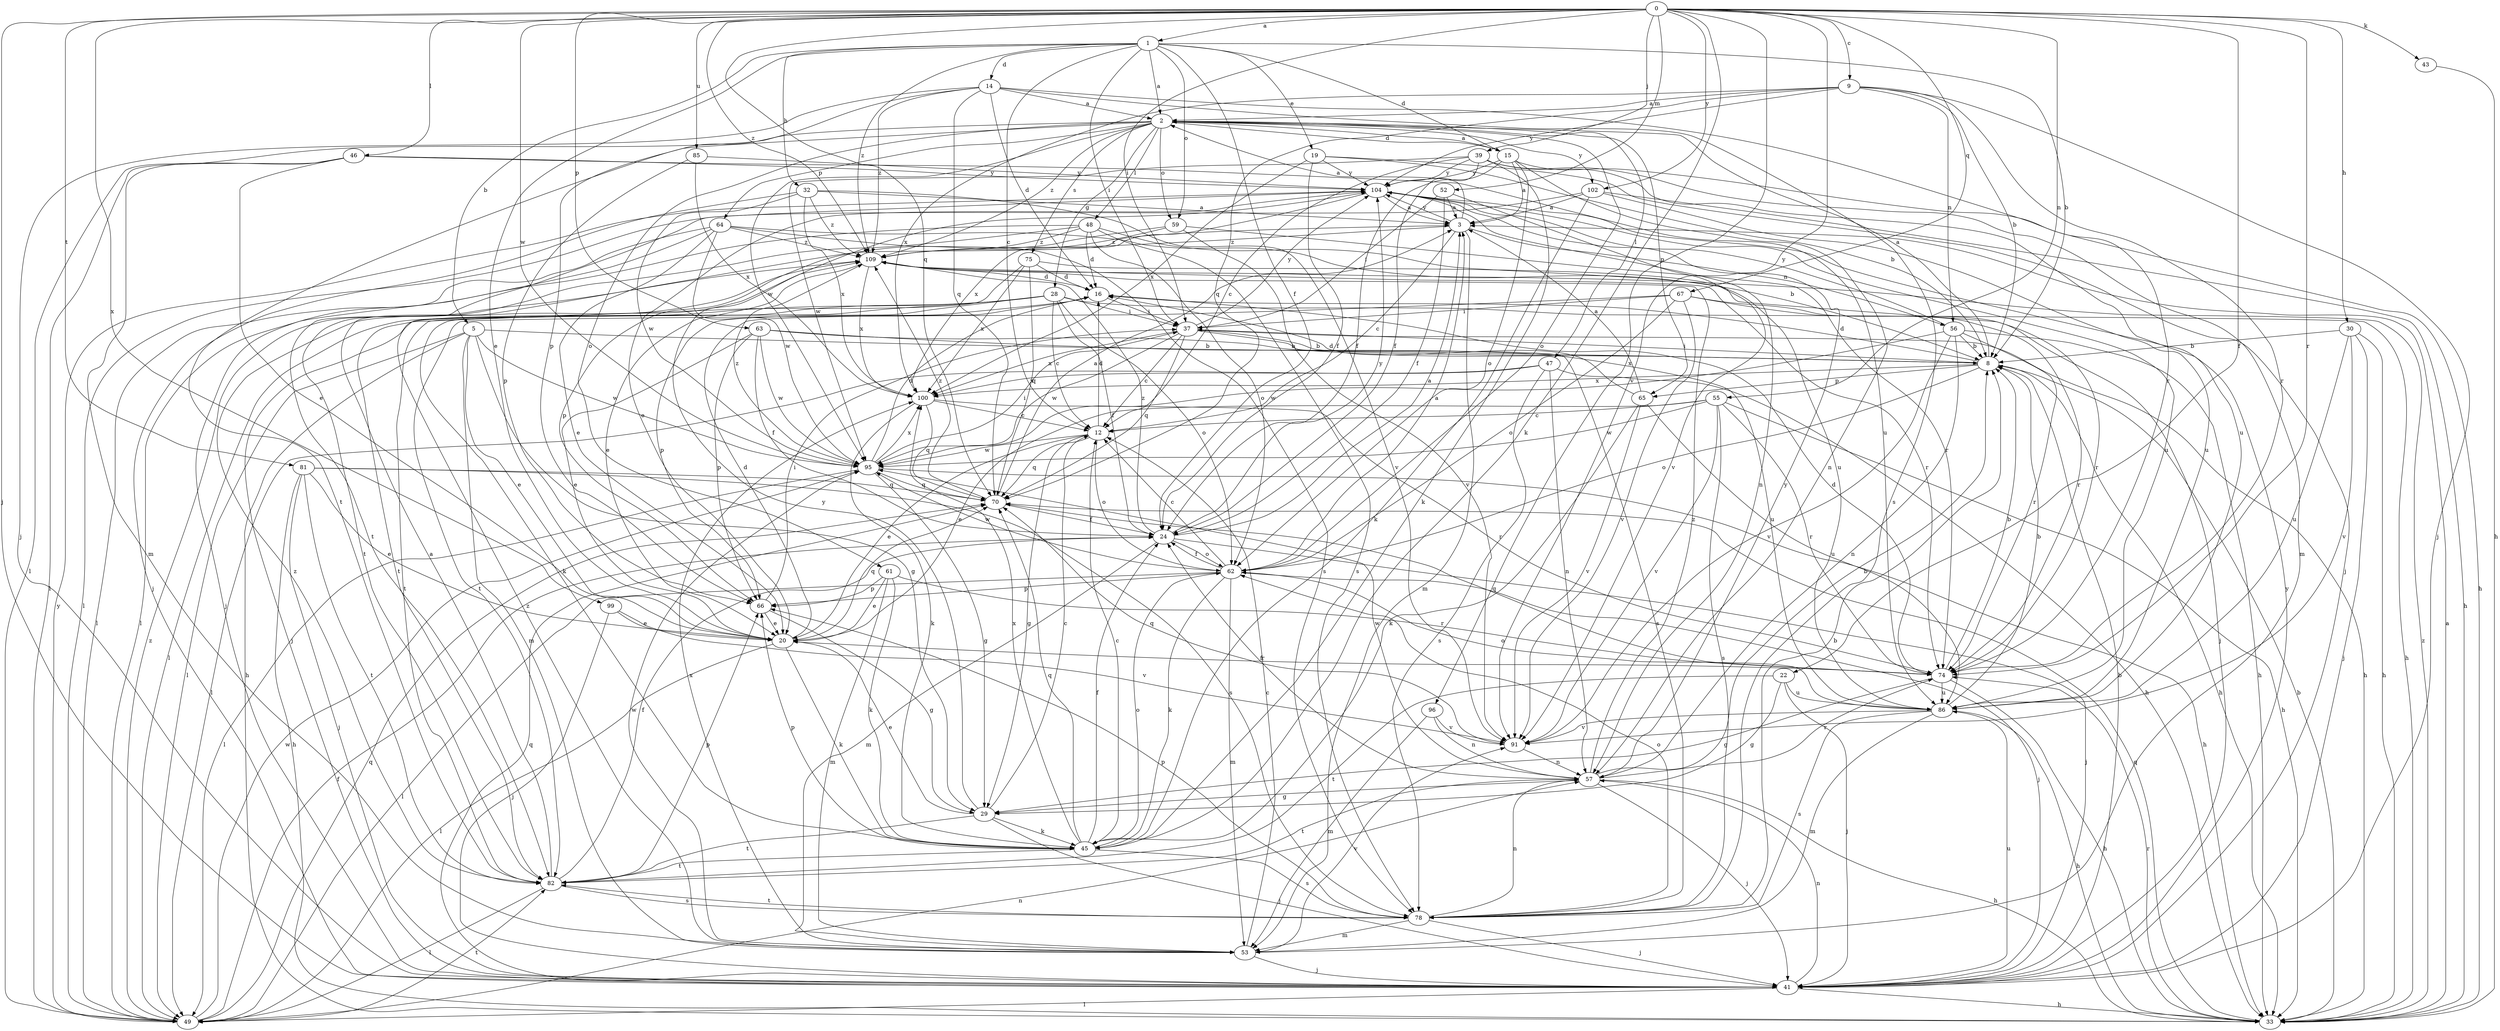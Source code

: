 strict digraph  {
0;
1;
2;
3;
5;
8;
9;
12;
14;
15;
16;
19;
20;
22;
24;
28;
29;
30;
32;
33;
37;
39;
41;
43;
45;
46;
47;
48;
49;
52;
53;
55;
56;
57;
59;
61;
62;
63;
64;
65;
66;
67;
70;
74;
75;
78;
81;
82;
85;
86;
91;
95;
96;
99;
100;
102;
104;
109;
0 -> 1  [label=a];
0 -> 9  [label=c];
0 -> 22  [label=f];
0 -> 30  [label=h];
0 -> 37  [label=i];
0 -> 39  [label=j];
0 -> 41  [label=j];
0 -> 43  [label=k];
0 -> 45  [label=k];
0 -> 46  [label=l];
0 -> 52  [label=m];
0 -> 55  [label=n];
0 -> 63  [label=p];
0 -> 67  [label=q];
0 -> 70  [label=q];
0 -> 74  [label=r];
0 -> 81  [label=t];
0 -> 85  [label=u];
0 -> 91  [label=v];
0 -> 95  [label=w];
0 -> 96  [label=x];
0 -> 99  [label=x];
0 -> 102  [label=y];
0 -> 109  [label=z];
1 -> 2  [label=a];
1 -> 5  [label=b];
1 -> 8  [label=b];
1 -> 12  [label=c];
1 -> 14  [label=d];
1 -> 15  [label=d];
1 -> 19  [label=e];
1 -> 20  [label=e];
1 -> 24  [label=f];
1 -> 32  [label=h];
1 -> 37  [label=i];
1 -> 59  [label=o];
1 -> 109  [label=z];
2 -> 15  [label=d];
2 -> 28  [label=g];
2 -> 47  [label=l];
2 -> 48  [label=l];
2 -> 49  [label=l];
2 -> 59  [label=o];
2 -> 61  [label=o];
2 -> 62  [label=o];
2 -> 64  [label=p];
2 -> 65  [label=p];
2 -> 75  [label=s];
2 -> 82  [label=t];
2 -> 95  [label=w];
2 -> 102  [label=y];
2 -> 109  [label=z];
3 -> 2  [label=a];
3 -> 12  [label=c];
3 -> 53  [label=m];
3 -> 56  [label=n];
3 -> 104  [label=y];
3 -> 109  [label=z];
5 -> 8  [label=b];
5 -> 20  [label=e];
5 -> 29  [label=g];
5 -> 33  [label=h];
5 -> 49  [label=l];
5 -> 53  [label=m];
5 -> 95  [label=w];
8 -> 2  [label=a];
8 -> 16  [label=d];
8 -> 33  [label=h];
8 -> 37  [label=i];
8 -> 62  [label=o];
8 -> 65  [label=p];
8 -> 100  [label=x];
9 -> 2  [label=a];
9 -> 8  [label=b];
9 -> 41  [label=j];
9 -> 56  [label=n];
9 -> 70  [label=q];
9 -> 74  [label=r];
9 -> 100  [label=x];
9 -> 104  [label=y];
12 -> 16  [label=d];
12 -> 20  [label=e];
12 -> 29  [label=g];
12 -> 62  [label=o];
12 -> 70  [label=q];
12 -> 95  [label=w];
14 -> 2  [label=a];
14 -> 16  [label=d];
14 -> 41  [label=j];
14 -> 66  [label=p];
14 -> 70  [label=q];
14 -> 74  [label=r];
14 -> 78  [label=s];
14 -> 109  [label=z];
15 -> 2  [label=a];
15 -> 3  [label=a];
15 -> 24  [label=f];
15 -> 33  [label=h];
15 -> 57  [label=n];
15 -> 62  [label=o];
15 -> 104  [label=y];
16 -> 37  [label=i];
16 -> 66  [label=p];
19 -> 8  [label=b];
19 -> 24  [label=f];
19 -> 41  [label=j];
19 -> 100  [label=x];
19 -> 104  [label=y];
20 -> 16  [label=d];
20 -> 45  [label=k];
20 -> 49  [label=l];
20 -> 70  [label=q];
20 -> 74  [label=r];
22 -> 29  [label=g];
22 -> 41  [label=j];
22 -> 82  [label=t];
22 -> 86  [label=u];
24 -> 3  [label=a];
24 -> 41  [label=j];
24 -> 53  [label=m];
24 -> 62  [label=o];
24 -> 104  [label=y];
24 -> 109  [label=z];
28 -> 12  [label=c];
28 -> 24  [label=f];
28 -> 33  [label=h];
28 -> 37  [label=i];
28 -> 41  [label=j];
28 -> 45  [label=k];
28 -> 49  [label=l];
28 -> 62  [label=o];
28 -> 82  [label=t];
29 -> 12  [label=c];
29 -> 20  [label=e];
29 -> 41  [label=j];
29 -> 45  [label=k];
29 -> 82  [label=t];
29 -> 104  [label=y];
30 -> 8  [label=b];
30 -> 33  [label=h];
30 -> 41  [label=j];
30 -> 86  [label=u];
30 -> 91  [label=v];
32 -> 3  [label=a];
32 -> 41  [label=j];
32 -> 91  [label=v];
32 -> 95  [label=w];
32 -> 100  [label=x];
32 -> 109  [label=z];
33 -> 3  [label=a];
33 -> 8  [label=b];
33 -> 70  [label=q];
33 -> 74  [label=r];
33 -> 109  [label=z];
37 -> 8  [label=b];
37 -> 12  [label=c];
37 -> 33  [label=h];
37 -> 70  [label=q];
37 -> 78  [label=s];
37 -> 95  [label=w];
37 -> 100  [label=x];
37 -> 104  [label=y];
39 -> 12  [label=c];
39 -> 24  [label=f];
39 -> 45  [label=k];
39 -> 53  [label=m];
39 -> 86  [label=u];
39 -> 95  [label=w];
39 -> 104  [label=y];
41 -> 8  [label=b];
41 -> 33  [label=h];
41 -> 49  [label=l];
41 -> 57  [label=n];
41 -> 70  [label=q];
41 -> 86  [label=u];
41 -> 104  [label=y];
43 -> 33  [label=h];
45 -> 12  [label=c];
45 -> 24  [label=f];
45 -> 62  [label=o];
45 -> 66  [label=p];
45 -> 70  [label=q];
45 -> 78  [label=s];
45 -> 82  [label=t];
45 -> 100  [label=x];
46 -> 20  [label=e];
46 -> 49  [label=l];
46 -> 53  [label=m];
46 -> 86  [label=u];
46 -> 104  [label=y];
47 -> 33  [label=h];
47 -> 49  [label=l];
47 -> 57  [label=n];
47 -> 78  [label=s];
47 -> 100  [label=x];
48 -> 16  [label=d];
48 -> 49  [label=l];
48 -> 62  [label=o];
48 -> 78  [label=s];
48 -> 82  [label=t];
48 -> 86  [label=u];
48 -> 109  [label=z];
49 -> 24  [label=f];
49 -> 57  [label=n];
49 -> 70  [label=q];
49 -> 82  [label=t];
49 -> 95  [label=w];
49 -> 104  [label=y];
49 -> 109  [label=z];
52 -> 3  [label=a];
52 -> 24  [label=f];
52 -> 37  [label=i];
52 -> 91  [label=v];
53 -> 12  [label=c];
53 -> 41  [label=j];
53 -> 91  [label=v];
53 -> 95  [label=w];
53 -> 100  [label=x];
53 -> 109  [label=z];
55 -> 12  [label=c];
55 -> 20  [label=e];
55 -> 33  [label=h];
55 -> 74  [label=r];
55 -> 78  [label=s];
55 -> 91  [label=v];
55 -> 95  [label=w];
56 -> 8  [label=b];
56 -> 33  [label=h];
56 -> 57  [label=n];
56 -> 74  [label=r];
56 -> 91  [label=v];
56 -> 95  [label=w];
56 -> 104  [label=y];
57 -> 8  [label=b];
57 -> 24  [label=f];
57 -> 29  [label=g];
57 -> 33  [label=h];
57 -> 41  [label=j];
57 -> 74  [label=r];
57 -> 82  [label=t];
57 -> 95  [label=w];
57 -> 104  [label=y];
57 -> 109  [label=z];
59 -> 66  [label=p];
59 -> 74  [label=r];
59 -> 91  [label=v];
59 -> 109  [label=z];
61 -> 20  [label=e];
61 -> 45  [label=k];
61 -> 53  [label=m];
61 -> 66  [label=p];
61 -> 74  [label=r];
62 -> 3  [label=a];
62 -> 12  [label=c];
62 -> 24  [label=f];
62 -> 41  [label=j];
62 -> 45  [label=k];
62 -> 49  [label=l];
62 -> 53  [label=m];
62 -> 66  [label=p];
62 -> 95  [label=w];
63 -> 8  [label=b];
63 -> 20  [label=e];
63 -> 24  [label=f];
63 -> 66  [label=p];
63 -> 86  [label=u];
63 -> 95  [label=w];
64 -> 8  [label=b];
64 -> 20  [label=e];
64 -> 41  [label=j];
64 -> 49  [label=l];
64 -> 78  [label=s];
64 -> 95  [label=w];
64 -> 109  [label=z];
65 -> 3  [label=a];
65 -> 16  [label=d];
65 -> 45  [label=k];
65 -> 86  [label=u];
65 -> 91  [label=v];
66 -> 20  [label=e];
66 -> 29  [label=g];
66 -> 37  [label=i];
67 -> 37  [label=i];
67 -> 41  [label=j];
67 -> 62  [label=o];
67 -> 74  [label=r];
67 -> 82  [label=t];
67 -> 91  [label=v];
70 -> 3  [label=a];
70 -> 24  [label=f];
70 -> 109  [label=z];
74 -> 8  [label=b];
74 -> 16  [label=d];
74 -> 29  [label=g];
74 -> 33  [label=h];
74 -> 70  [label=q];
74 -> 86  [label=u];
75 -> 16  [label=d];
75 -> 70  [label=q];
75 -> 74  [label=r];
75 -> 82  [label=t];
75 -> 100  [label=x];
78 -> 8  [label=b];
78 -> 41  [label=j];
78 -> 53  [label=m];
78 -> 57  [label=n];
78 -> 62  [label=o];
78 -> 66  [label=p];
78 -> 82  [label=t];
81 -> 20  [label=e];
81 -> 33  [label=h];
81 -> 41  [label=j];
81 -> 70  [label=q];
81 -> 78  [label=s];
81 -> 82  [label=t];
82 -> 3  [label=a];
82 -> 24  [label=f];
82 -> 49  [label=l];
82 -> 66  [label=p];
82 -> 78  [label=s];
82 -> 109  [label=z];
85 -> 66  [label=p];
85 -> 100  [label=x];
85 -> 104  [label=y];
86 -> 8  [label=b];
86 -> 33  [label=h];
86 -> 53  [label=m];
86 -> 62  [label=o];
86 -> 78  [label=s];
86 -> 91  [label=v];
91 -> 57  [label=n];
91 -> 70  [label=q];
95 -> 16  [label=d];
95 -> 29  [label=g];
95 -> 33  [label=h];
95 -> 37  [label=i];
95 -> 49  [label=l];
95 -> 70  [label=q];
95 -> 100  [label=x];
95 -> 109  [label=z];
96 -> 53  [label=m];
96 -> 57  [label=n];
96 -> 91  [label=v];
99 -> 20  [label=e];
99 -> 41  [label=j];
99 -> 91  [label=v];
100 -> 12  [label=c];
100 -> 45  [label=k];
100 -> 70  [label=q];
100 -> 74  [label=r];
102 -> 3  [label=a];
102 -> 33  [label=h];
102 -> 45  [label=k];
102 -> 49  [label=l];
102 -> 86  [label=u];
104 -> 3  [label=a];
104 -> 20  [label=e];
104 -> 57  [label=n];
104 -> 82  [label=t];
104 -> 86  [label=u];
104 -> 100  [label=x];
109 -> 16  [label=d];
109 -> 20  [label=e];
109 -> 74  [label=r];
109 -> 100  [label=x];
}
